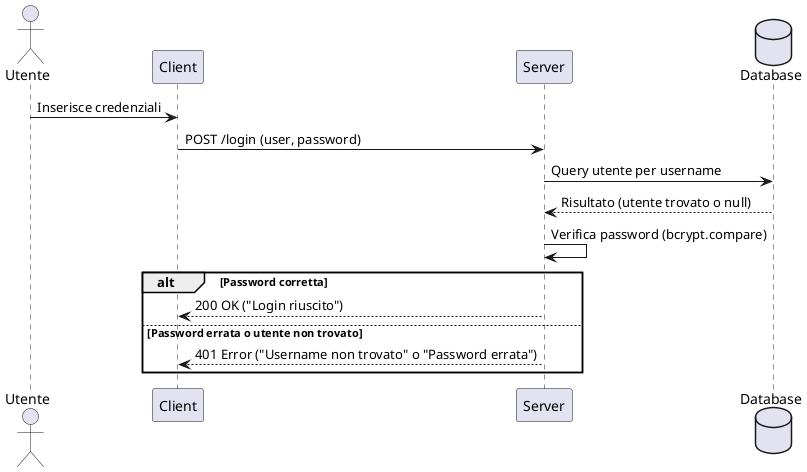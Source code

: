 @startuml Login
actor "Utente" as U
participant "Client" as C
participant "Server" as S
database "Database" as DB

U -> C : Inserisce credenziali
C -> S : POST /login (user, password)
S -> DB : Query utente per username
DB --> S : Risultato (utente trovato o null)
S -> S : Verifica password (bcrypt.compare)
alt Password corretta
    S --> C : 200 OK ("Login riuscito")
else Password errata o utente non trovato
    S --> C : 401 Error ("Username non trovato" o "Password errata")
end
@enduml